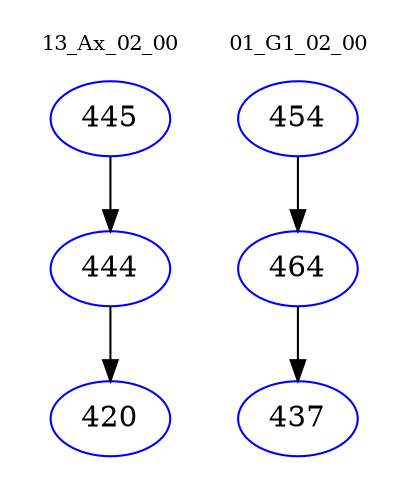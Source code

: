 digraph{
subgraph cluster_0 {
color = white
label = "13_Ax_02_00";
fontsize=10;
T0_445 [label="445", color="blue"]
T0_445 -> T0_444 [color="black"]
T0_444 [label="444", color="blue"]
T0_444 -> T0_420 [color="black"]
T0_420 [label="420", color="blue"]
}
subgraph cluster_1 {
color = white
label = "01_G1_02_00";
fontsize=10;
T1_454 [label="454", color="blue"]
T1_454 -> T1_464 [color="black"]
T1_464 [label="464", color="blue"]
T1_464 -> T1_437 [color="black"]
T1_437 [label="437", color="blue"]
}
}
